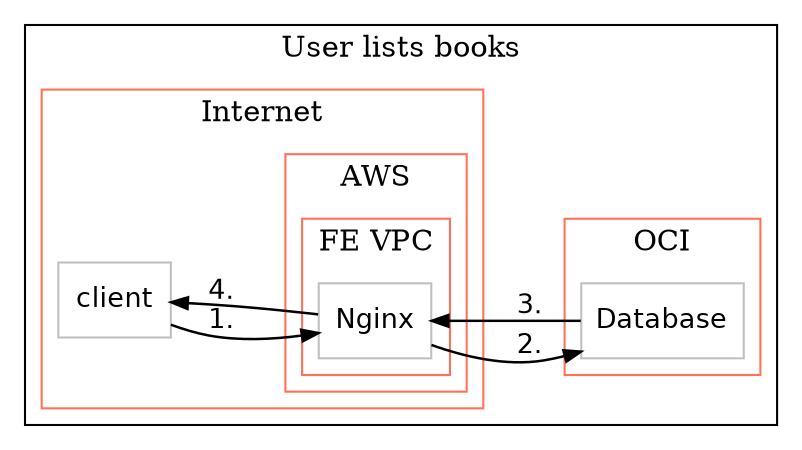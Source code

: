 digraph G {
compound=true;
rankdir="LR";
    subgraph cluster1 {
    rankdir="TB";
    label="User lists books";
    color="Black";
        subgraph cluster2 {
        rankdir="TB";
        label="Internet";
        color="Coral1";
            node6 [label="client" shape="box", margin="0.1", color="Grey", fontsize="13", fontname="Helvetica"];
            subgraph cluster3 {
            rankdir="TB";
            label="AWS";
            color="Coral1";
                subgraph cluster4 {
                rankdir="TB";
                label="FE VPC";
                color="Coral1";
                    node5 [label="Nginx" shape="box", margin="0.1", color="Grey", fontsize="13", fontname="Helvetica"];
                }
            }
        }
        subgraph cluster7 {
        rankdir="TB";
        label="OCI";
        color="Coral1";
            node8 [label="Database" shape="box", margin="0.1", color="Grey", fontsize="13", fontname="Helvetica"];
        }
    }
node6->node5 [label="1." fontsize="13", penwidth="1.2", arrowsize="0.8", fontname="Helvetica"];
node5->node8 [label="2." fontsize="13", penwidth="1.2", arrowsize="0.8", fontname="Helvetica"];
node8->node5 [label="3." fontsize="13", penwidth="1.2", arrowsize="0.8", fontname="Helvetica"];
node5->node6 [label="4." fontsize="13", penwidth="1.2", arrowsize="0.8", fontname="Helvetica"];
}